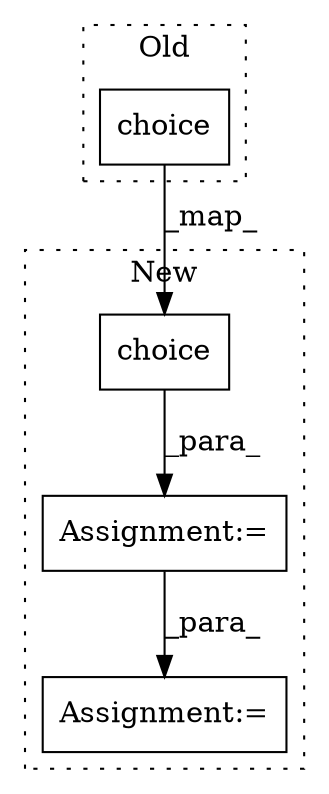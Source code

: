 digraph G {
subgraph cluster0 {
1 [label="choice" a="32" s="8541,8576" l="7,1" shape="box"];
label = "Old";
style="dotted";
}
subgraph cluster1 {
2 [label="choice" a="32" s="8384,8419" l="7,1" shape="box"];
3 [label="Assignment:=" a="7" s="8370" l="1" shape="box"];
4 [label="Assignment:=" a="7" s="9679,9764" l="65,2" shape="box"];
label = "New";
style="dotted";
}
1 -> 2 [label="_map_"];
2 -> 3 [label="_para_"];
3 -> 4 [label="_para_"];
}